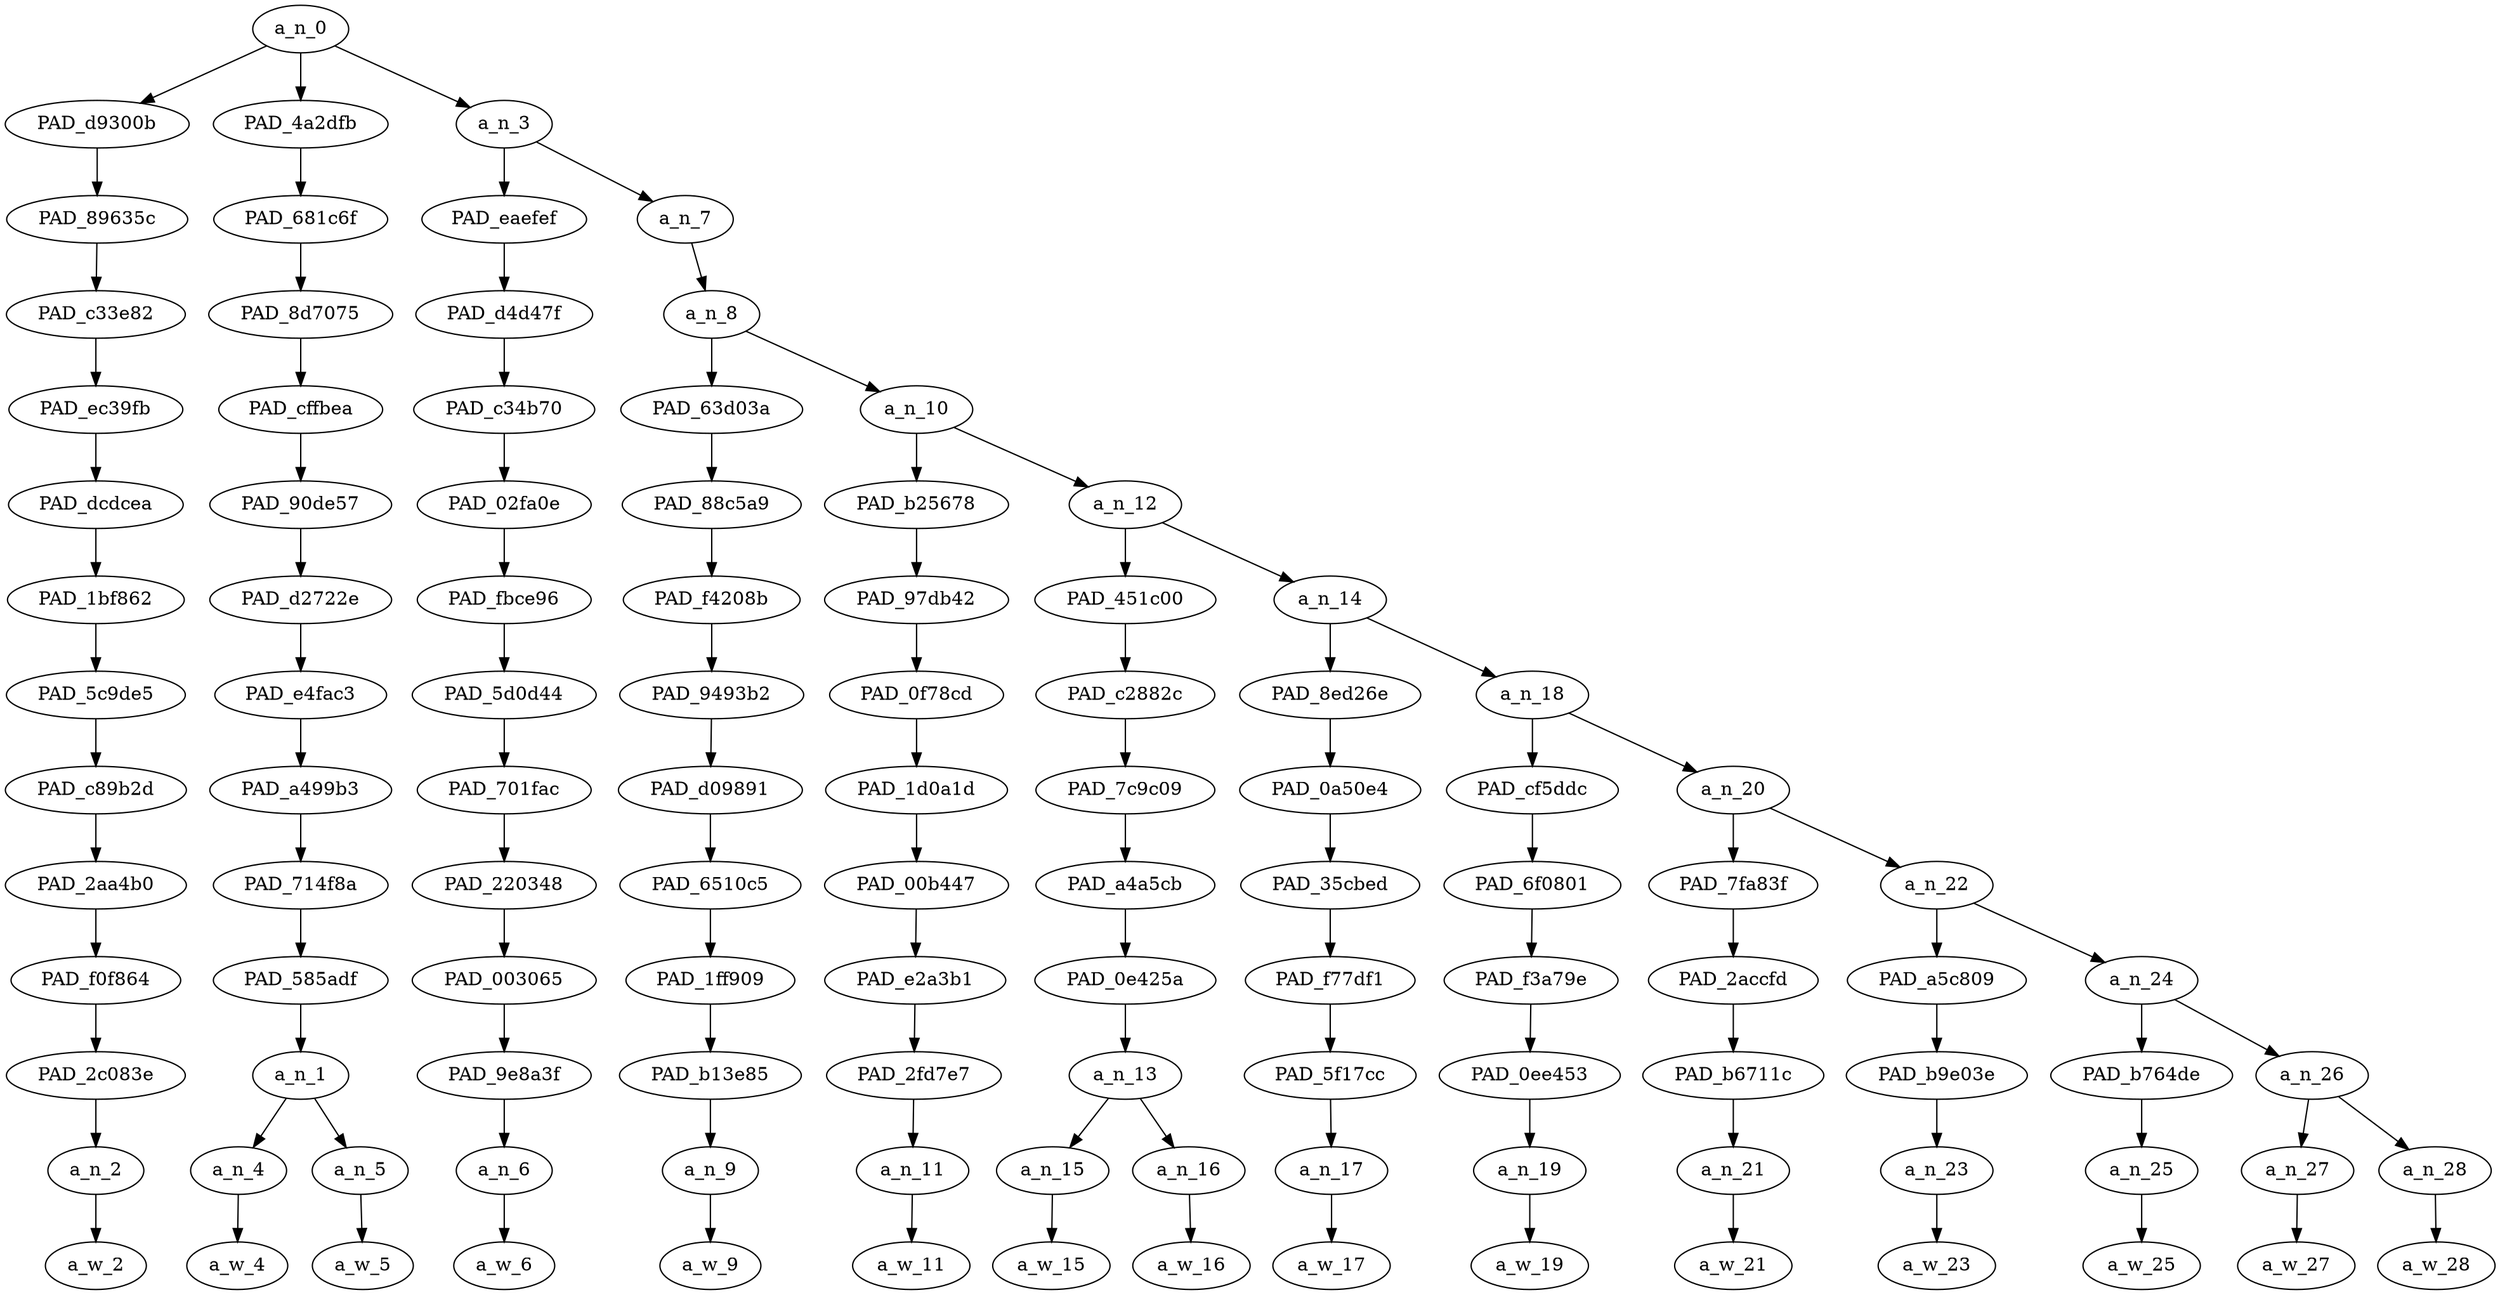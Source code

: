 strict digraph "" {
	a_n_0	[div_dir=-1,
		index=0,
		level=13,
		pos="2.1975911458333335,13!",
		text_span="[0, 1, 2, 3, 4, 5, 6, 7, 8, 9, 10, 11, 12, 13, 14]",
		value=1.00000001];
	PAD_d9300b	[div_dir=-1,
		index=1,
		level=12,
		pos="2.0,12!",
		text_span="[2]",
		value=0.03327242];
	a_n_0 -> PAD_d9300b;
	PAD_4a2dfb	[div_dir=-1,
		index=0,
		level=12,
		pos="0.5,12!",
		text_span="[0, 1]",
		value=0.10368011];
	a_n_0 -> PAD_4a2dfb;
	a_n_3	[div_dir=1,
		index=2,
		level=12,
		pos="4.0927734375,12!",
		text_span="[3, 4, 5, 6, 7, 8, 9, 10, 11, 12, 13, 14]",
		value=0.86298285];
	a_n_0 -> a_n_3;
	PAD_89635c	[div_dir=-1,
		index=1,
		level=11,
		pos="2.0,11!",
		text_span="[2]",
		value=0.03327242];
	PAD_d9300b -> PAD_89635c;
	PAD_c33e82	[div_dir=-1,
		index=1,
		level=10,
		pos="2.0,10!",
		text_span="[2]",
		value=0.03327242];
	PAD_89635c -> PAD_c33e82;
	PAD_ec39fb	[div_dir=-1,
		index=1,
		level=9,
		pos="2.0,9!",
		text_span="[2]",
		value=0.03327242];
	PAD_c33e82 -> PAD_ec39fb;
	PAD_dcdcea	[div_dir=-1,
		index=1,
		level=8,
		pos="2.0,8!",
		text_span="[2]",
		value=0.03327242];
	PAD_ec39fb -> PAD_dcdcea;
	PAD_1bf862	[div_dir=-1,
		index=1,
		level=7,
		pos="2.0,7!",
		text_span="[2]",
		value=0.03327242];
	PAD_dcdcea -> PAD_1bf862;
	PAD_5c9de5	[div_dir=-1,
		index=1,
		level=6,
		pos="2.0,6!",
		text_span="[2]",
		value=0.03327242];
	PAD_1bf862 -> PAD_5c9de5;
	PAD_c89b2d	[div_dir=-1,
		index=1,
		level=5,
		pos="2.0,5!",
		text_span="[2]",
		value=0.03327242];
	PAD_5c9de5 -> PAD_c89b2d;
	PAD_2aa4b0	[div_dir=-1,
		index=1,
		level=4,
		pos="2.0,4!",
		text_span="[2]",
		value=0.03327242];
	PAD_c89b2d -> PAD_2aa4b0;
	PAD_f0f864	[div_dir=-1,
		index=1,
		level=3,
		pos="2.0,3!",
		text_span="[2]",
		value=0.03327242];
	PAD_2aa4b0 -> PAD_f0f864;
	PAD_2c083e	[div_dir=-1,
		index=1,
		level=2,
		pos="2.0,2!",
		text_span="[2]",
		value=0.03327242];
	PAD_f0f864 -> PAD_2c083e;
	a_n_2	[div_dir=-1,
		index=2,
		level=1,
		pos="2.0,1!",
		text_span="[2]",
		value=0.03327242];
	PAD_2c083e -> a_n_2;
	a_w_2	[div_dir=0,
		index=2,
		level=0,
		pos="2,0!",
		text_span="[2]",
		value=i];
	a_n_2 -> a_w_2;
	PAD_681c6f	[div_dir=-1,
		index=0,
		level=11,
		pos="0.5,11!",
		text_span="[0, 1]",
		value=0.10368011];
	PAD_4a2dfb -> PAD_681c6f;
	PAD_8d7075	[div_dir=-1,
		index=0,
		level=10,
		pos="0.5,10!",
		text_span="[0, 1]",
		value=0.10368011];
	PAD_681c6f -> PAD_8d7075;
	PAD_cffbea	[div_dir=-1,
		index=0,
		level=9,
		pos="0.5,9!",
		text_span="[0, 1]",
		value=0.10368011];
	PAD_8d7075 -> PAD_cffbea;
	PAD_90de57	[div_dir=-1,
		index=0,
		level=8,
		pos="0.5,8!",
		text_span="[0, 1]",
		value=0.10368011];
	PAD_cffbea -> PAD_90de57;
	PAD_d2722e	[div_dir=-1,
		index=0,
		level=7,
		pos="0.5,7!",
		text_span="[0, 1]",
		value=0.10368011];
	PAD_90de57 -> PAD_d2722e;
	PAD_e4fac3	[div_dir=-1,
		index=0,
		level=6,
		pos="0.5,6!",
		text_span="[0, 1]",
		value=0.10368011];
	PAD_d2722e -> PAD_e4fac3;
	PAD_a499b3	[div_dir=-1,
		index=0,
		level=5,
		pos="0.5,5!",
		text_span="[0, 1]",
		value=0.10368011];
	PAD_e4fac3 -> PAD_a499b3;
	PAD_714f8a	[div_dir=-1,
		index=0,
		level=4,
		pos="0.5,4!",
		text_span="[0, 1]",
		value=0.10368011];
	PAD_a499b3 -> PAD_714f8a;
	PAD_585adf	[div_dir=-1,
		index=0,
		level=3,
		pos="0.5,3!",
		text_span="[0, 1]",
		value=0.10368011];
	PAD_714f8a -> PAD_585adf;
	a_n_1	[div_dir=-1,
		index=0,
		level=2,
		pos="0.5,2!",
		text_span="[0, 1]",
		value=0.10368011];
	PAD_585adf -> a_n_1;
	a_n_4	[div_dir=-1,
		index=0,
		level=1,
		pos="0.0,1!",
		text_span="[0]",
		value=0.05758347];
	a_n_1 -> a_n_4;
	a_n_5	[div_dir=1,
		index=1,
		level=1,
		pos="1.0,1!",
		text_span="[1]",
		value=0.04585721];
	a_n_1 -> a_n_5;
	a_w_4	[div_dir=0,
		index=0,
		level=0,
		pos="0,0!",
		text_span="[0]",
		value=last];
	a_n_4 -> a_w_4;
	a_w_5	[div_dir=0,
		index=1,
		level=0,
		pos="1,0!",
		text_span="[1]",
		value=one];
	a_n_5 -> a_w_5;
	PAD_eaefef	[div_dir=-1,
		index=2,
		level=11,
		pos="3.0,11!",
		text_span="[3]",
		value=0.05369916];
	a_n_3 -> PAD_eaefef;
	a_n_7	[div_dir=1,
		index=3,
		level=11,
		pos="5.185546875,11!",
		text_span="[4, 5, 6, 7, 8, 9, 10, 11, 12, 13, 14]",
		value=0.80925871];
	a_n_3 -> a_n_7;
	PAD_d4d47f	[div_dir=-1,
		index=2,
		level=10,
		pos="3.0,10!",
		text_span="[3]",
		value=0.05369916];
	PAD_eaefef -> PAD_d4d47f;
	PAD_c34b70	[div_dir=-1,
		index=2,
		level=9,
		pos="3.0,9!",
		text_span="[3]",
		value=0.05369916];
	PAD_d4d47f -> PAD_c34b70;
	PAD_02fa0e	[div_dir=-1,
		index=2,
		level=8,
		pos="3.0,8!",
		text_span="[3]",
		value=0.05369916];
	PAD_c34b70 -> PAD_02fa0e;
	PAD_fbce96	[div_dir=-1,
		index=2,
		level=7,
		pos="3.0,7!",
		text_span="[3]",
		value=0.05369916];
	PAD_02fa0e -> PAD_fbce96;
	PAD_5d0d44	[div_dir=-1,
		index=2,
		level=6,
		pos="3.0,6!",
		text_span="[3]",
		value=0.05369916];
	PAD_fbce96 -> PAD_5d0d44;
	PAD_701fac	[div_dir=-1,
		index=2,
		level=5,
		pos="3.0,5!",
		text_span="[3]",
		value=0.05369916];
	PAD_5d0d44 -> PAD_701fac;
	PAD_220348	[div_dir=-1,
		index=2,
		level=4,
		pos="3.0,4!",
		text_span="[3]",
		value=0.05369916];
	PAD_701fac -> PAD_220348;
	PAD_003065	[div_dir=-1,
		index=2,
		level=3,
		pos="3.0,3!",
		text_span="[3]",
		value=0.05369916];
	PAD_220348 -> PAD_003065;
	PAD_9e8a3f	[div_dir=-1,
		index=2,
		level=2,
		pos="3.0,2!",
		text_span="[3]",
		value=0.05369916];
	PAD_003065 -> PAD_9e8a3f;
	a_n_6	[div_dir=-1,
		index=3,
		level=1,
		pos="3.0,1!",
		text_span="[3]",
		value=0.05369916];
	PAD_9e8a3f -> a_n_6;
	a_w_6	[div_dir=0,
		index=3,
		level=0,
		pos="3,0!",
		text_span="[3]",
		value=promise];
	a_n_6 -> a_w_6;
	a_n_8	[div_dir=1,
		index=3,
		level=10,
		pos="5.185546875,10!",
		text_span="[4, 5, 6, 7, 8, 9, 10, 11, 12, 13, 14]",
		value=0.80921453];
	a_n_7 -> a_n_8;
	PAD_63d03a	[div_dir=1,
		index=3,
		level=9,
		pos="4.0,9!",
		text_span="[4]",
		value=0.02960896];
	a_n_8 -> PAD_63d03a;
	a_n_10	[div_dir=1,
		index=4,
		level=9,
		pos="6.37109375,9!",
		text_span="[5, 6, 7, 8, 9, 10, 11, 12, 13, 14]",
		value=0.77956139];
	a_n_8 -> a_n_10;
	PAD_88c5a9	[div_dir=1,
		index=3,
		level=8,
		pos="4.0,8!",
		text_span="[4]",
		value=0.02960896];
	PAD_63d03a -> PAD_88c5a9;
	PAD_f4208b	[div_dir=1,
		index=3,
		level=7,
		pos="4.0,7!",
		text_span="[4]",
		value=0.02960896];
	PAD_88c5a9 -> PAD_f4208b;
	PAD_9493b2	[div_dir=1,
		index=3,
		level=6,
		pos="4.0,6!",
		text_span="[4]",
		value=0.02960896];
	PAD_f4208b -> PAD_9493b2;
	PAD_d09891	[div_dir=1,
		index=3,
		level=5,
		pos="4.0,5!",
		text_span="[4]",
		value=0.02960896];
	PAD_9493b2 -> PAD_d09891;
	PAD_6510c5	[div_dir=1,
		index=3,
		level=4,
		pos="4.0,4!",
		text_span="[4]",
		value=0.02960896];
	PAD_d09891 -> PAD_6510c5;
	PAD_1ff909	[div_dir=1,
		index=3,
		level=3,
		pos="4.0,3!",
		text_span="[4]",
		value=0.02960896];
	PAD_6510c5 -> PAD_1ff909;
	PAD_b13e85	[div_dir=1,
		index=3,
		level=2,
		pos="4.0,2!",
		text_span="[4]",
		value=0.02960896];
	PAD_1ff909 -> PAD_b13e85;
	a_n_9	[div_dir=1,
		index=4,
		level=1,
		pos="4.0,1!",
		text_span="[4]",
		value=0.02960896];
	PAD_b13e85 -> a_n_9;
	a_w_9	[div_dir=0,
		index=4,
		level=0,
		pos="4,0!",
		text_span="[4]",
		value=i1];
	a_n_9 -> a_w_9;
	PAD_b25678	[div_dir=-1,
		index=4,
		level=8,
		pos="5.0,8!",
		text_span="[5]",
		value=0.02855001];
	a_n_10 -> PAD_b25678;
	a_n_12	[div_dir=1,
		index=5,
		level=8,
		pos="7.7421875,8!",
		text_span="[6, 7, 8, 9, 10, 11, 12, 13, 14]",
		value=0.75098531];
	a_n_10 -> a_n_12;
	PAD_97db42	[div_dir=-1,
		index=4,
		level=7,
		pos="5.0,7!",
		text_span="[5]",
		value=0.02855001];
	PAD_b25678 -> PAD_97db42;
	PAD_0f78cd	[div_dir=-1,
		index=4,
		level=6,
		pos="5.0,6!",
		text_span="[5]",
		value=0.02855001];
	PAD_97db42 -> PAD_0f78cd;
	PAD_1d0a1d	[div_dir=-1,
		index=4,
		level=5,
		pos="5.0,5!",
		text_span="[5]",
		value=0.02855001];
	PAD_0f78cd -> PAD_1d0a1d;
	PAD_00b447	[div_dir=-1,
		index=4,
		level=4,
		pos="5.0,4!",
		text_span="[5]",
		value=0.02855001];
	PAD_1d0a1d -> PAD_00b447;
	PAD_e2a3b1	[div_dir=-1,
		index=4,
		level=3,
		pos="5.0,3!",
		text_span="[5]",
		value=0.02855001];
	PAD_00b447 -> PAD_e2a3b1;
	PAD_2fd7e7	[div_dir=-1,
		index=4,
		level=2,
		pos="5.0,2!",
		text_span="[5]",
		value=0.02855001];
	PAD_e2a3b1 -> PAD_2fd7e7;
	a_n_11	[div_dir=-1,
		index=5,
		level=1,
		pos="5.0,1!",
		text_span="[5]",
		value=0.02855001];
	PAD_2fd7e7 -> a_n_11;
	a_w_11	[div_dir=0,
		index=5,
		level=0,
		pos="5,0!",
		text_span="[5]",
		value=am];
	a_n_11 -> a_w_11;
	PAD_451c00	[div_dir=1,
		index=5,
		level=7,
		pos="6.5,7!",
		text_span="[6, 7]",
		value=0.09457223];
	a_n_12 -> PAD_451c00;
	a_n_14	[div_dir=-1,
		index=6,
		level=7,
		pos="8.984375,7!",
		text_span="[8, 9, 10, 11, 12, 13, 14]",
		value=0.65637351];
	a_n_12 -> a_n_14;
	PAD_c2882c	[div_dir=1,
		index=5,
		level=6,
		pos="6.5,6!",
		text_span="[6, 7]",
		value=0.09457223];
	PAD_451c00 -> PAD_c2882c;
	PAD_7c9c09	[div_dir=1,
		index=5,
		level=5,
		pos="6.5,5!",
		text_span="[6, 7]",
		value=0.09457223];
	PAD_c2882c -> PAD_7c9c09;
	PAD_a4a5cb	[div_dir=1,
		index=5,
		level=4,
		pos="6.5,4!",
		text_span="[6, 7]",
		value=0.09457223];
	PAD_7c9c09 -> PAD_a4a5cb;
	PAD_0e425a	[div_dir=1,
		index=5,
		level=3,
		pos="6.5,3!",
		text_span="[6, 7]",
		value=0.09457223];
	PAD_a4a5cb -> PAD_0e425a;
	a_n_13	[div_dir=1,
		index=5,
		level=2,
		pos="6.5,2!",
		text_span="[6, 7]",
		value=0.09457223];
	PAD_0e425a -> a_n_13;
	a_n_15	[div_dir=1,
		index=6,
		level=1,
		pos="6.0,1!",
		text_span="[6]",
		value=0.03029287];
	a_n_13 -> a_n_15;
	a_n_16	[div_dir=1,
		index=7,
		level=1,
		pos="7.0,1!",
		text_span="[7]",
		value=0.06413179];
	a_n_13 -> a_n_16;
	a_w_15	[div_dir=0,
		index=6,
		level=0,
		pos="6,0!",
		text_span="[6]",
		value=so];
	a_n_15 -> a_w_15;
	a_w_16	[div_dir=0,
		index=7,
		level=0,
		pos="7,0!",
		text_span="[7]",
		value=white];
	a_n_16 -> a_w_16;
	PAD_8ed26e	[div_dir=-1,
		index=6,
		level=6,
		pos="8.0,6!",
		text_span="[8]",
		value=0.04245942];
	a_n_14 -> PAD_8ed26e;
	a_n_18	[div_dir=1,
		index=7,
		level=6,
		pos="9.96875,6!",
		text_span="[9, 10, 11, 12, 13, 14]",
		value=0.61388794];
	a_n_14 -> a_n_18;
	PAD_0a50e4	[div_dir=-1,
		index=6,
		level=5,
		pos="8.0,5!",
		text_span="[8]",
		value=0.04245942];
	PAD_8ed26e -> PAD_0a50e4;
	PAD_35cbed	[div_dir=-1,
		index=6,
		level=4,
		pos="8.0,4!",
		text_span="[8]",
		value=0.04245942];
	PAD_0a50e4 -> PAD_35cbed;
	PAD_f77df1	[div_dir=-1,
		index=6,
		level=3,
		pos="8.0,3!",
		text_span="[8]",
		value=0.04245942];
	PAD_35cbed -> PAD_f77df1;
	PAD_5f17cc	[div_dir=-1,
		index=6,
		level=2,
		pos="8.0,2!",
		text_span="[8]",
		value=0.04245942];
	PAD_f77df1 -> PAD_5f17cc;
	a_n_17	[div_dir=-1,
		index=8,
		level=1,
		pos="8.0,1!",
		text_span="[8]",
		value=0.04245942];
	PAD_5f17cc -> a_n_17;
	a_w_17	[div_dir=0,
		index=8,
		level=0,
		pos="8,0!",
		text_span="[8]",
		value=that];
	a_n_17 -> a_w_17;
	PAD_cf5ddc	[div_dir=1,
		index=7,
		level=5,
		pos="9.0,5!",
		text_span="[9]",
		value=0.40840603];
	a_n_18 -> PAD_cf5ddc;
	a_n_20	[div_dir=-1,
		index=8,
		level=5,
		pos="10.9375,5!",
		text_span="[10, 11, 12, 13, 14]",
		value=0.20547190];
	a_n_18 -> a_n_20;
	PAD_6f0801	[div_dir=1,
		index=7,
		level=4,
		pos="9.0,4!",
		text_span="[9]",
		value=0.40840603];
	PAD_cf5ddc -> PAD_6f0801;
	PAD_f3a79e	[div_dir=1,
		index=7,
		level=3,
		pos="9.0,3!",
		text_span="[9]",
		value=0.40840603];
	PAD_6f0801 -> PAD_f3a79e;
	PAD_0ee453	[div_dir=1,
		index=7,
		level=2,
		pos="9.0,2!",
		text_span="[9]",
		value=0.40840603];
	PAD_f3a79e -> PAD_0ee453;
	a_n_19	[div_dir=1,
		index=9,
		level=1,
		pos="9.0,1!",
		text_span="[9]",
		value=0.40840603];
	PAD_0ee453 -> a_n_19;
	a_w_19	[div_dir=0,
		index=9,
		level=0,
		pos="9,0!",
		text_span="[9]",
		value=albinos];
	a_n_19 -> a_w_19;
	PAD_7fa83f	[div_dir=-1,
		index=8,
		level=4,
		pos="10.0,4!",
		text_span="[10]",
		value=0.05852461];
	a_n_20 -> PAD_7fa83f;
	a_n_22	[div_dir=1,
		index=9,
		level=4,
		pos="11.875,4!",
		text_span="[11, 12, 13, 14]",
		value=0.14686467];
	a_n_20 -> a_n_22;
	PAD_2accfd	[div_dir=-1,
		index=8,
		level=3,
		pos="10.0,3!",
		text_span="[10]",
		value=0.05852461];
	PAD_7fa83f -> PAD_2accfd;
	PAD_b6711c	[div_dir=-1,
		index=8,
		level=2,
		pos="10.0,2!",
		text_span="[10]",
		value=0.05852461];
	PAD_2accfd -> PAD_b6711c;
	a_n_21	[div_dir=-1,
		index=10,
		level=1,
		pos="10.0,1!",
		text_span="[10]",
		value=0.05852461];
	PAD_b6711c -> a_n_21;
	a_w_21	[div_dir=0,
		index=10,
		level=0,
		pos="10,0!",
		text_span="[10]",
		value=worry];
	a_n_21 -> a_w_21;
	PAD_a5c809	[div_dir=1,
		index=9,
		level=3,
		pos="11.0,3!",
		text_span="[11]",
		value=0.02848368];
	a_n_22 -> PAD_a5c809;
	a_n_24	[div_dir=-1,
		index=10,
		level=3,
		pos="12.75,3!",
		text_span="[12, 13, 14]",
		value=0.11837801];
	a_n_22 -> a_n_24;
	PAD_b9e03e	[div_dir=1,
		index=9,
		level=2,
		pos="11.0,2!",
		text_span="[11]",
		value=0.02848368];
	PAD_a5c809 -> PAD_b9e03e;
	a_n_23	[div_dir=1,
		index=11,
		level=1,
		pos="11.0,1!",
		text_span="[11]",
		value=0.02848368];
	PAD_b9e03e -> a_n_23;
	a_w_23	[div_dir=0,
		index=11,
		level=0,
		pos="11,0!",
		text_span="[11]",
		value=that1];
	a_n_23 -> a_w_23;
	PAD_b764de	[div_dir=1,
		index=10,
		level=2,
		pos="12.0,2!",
		text_span="[12]",
		value=0.02924117];
	a_n_24 -> PAD_b764de;
	a_n_26	[div_dir=-1,
		index=11,
		level=2,
		pos="13.5,2!",
		text_span="[13, 14]",
		value=0.08904920];
	a_n_24 -> a_n_26;
	a_n_25	[div_dir=1,
		index=12,
		level=1,
		pos="12.0,1!",
		text_span="[12]",
		value=0.02924117];
	PAD_b764de -> a_n_25;
	a_w_25	[div_dir=0,
		index=12,
		level=0,
		pos="12,0!",
		text_span="[12]",
		value=i2];
	a_n_25 -> a_w_25;
	a_n_27	[div_dir=-1,
		index=13,
		level=1,
		pos="13.0,1!",
		text_span="[13]",
		value=0.03690186];
	a_n_26 -> a_n_27;
	a_n_28	[div_dir=-1,
		index=14,
		level=1,
		pos="14.0,1!",
		text_span="[14]",
		value=0.05199912];
	a_n_26 -> a_n_28;
	a_w_27	[div_dir=0,
		index=13,
		level=0,
		pos="13,0!",
		text_span="[13]",
		value=look];
	a_n_27 -> a_w_27;
	a_w_28	[div_dir=0,
		index=14,
		level=0,
		pos="14,0!",
		text_span="[14]",
		value=pale];
	a_n_28 -> a_w_28;
}
